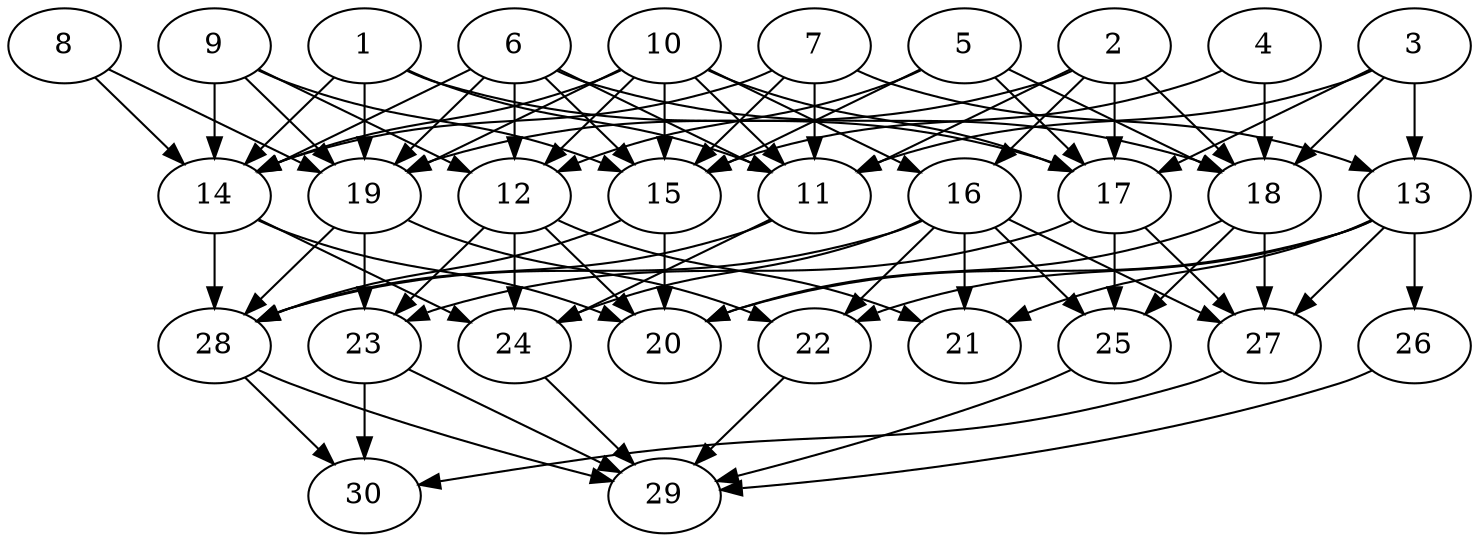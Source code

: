 // DAG automatically generated by daggen at Thu Oct  3 14:04:17 2019
// ./daggen --dot -n 30 --ccr 0.4 --fat 0.7 --regular 0.9 --density 0.6 --mindata 5242880 --maxdata 52428800 
digraph G {
  1 [size="87319040", alpha="0.15", expect_size="34927616"] 
  1 -> 11 [size ="34927616"]
  1 -> 14 [size ="34927616"]
  1 -> 17 [size ="34927616"]
  1 -> 19 [size ="34927616"]
  2 [size="13729280", alpha="0.04", expect_size="5491712"] 
  2 -> 11 [size ="5491712"]
  2 -> 16 [size ="5491712"]
  2 -> 17 [size ="5491712"]
  2 -> 18 [size ="5491712"]
  2 -> 19 [size ="5491712"]
  3 [size="66631680", alpha="0.06", expect_size="26652672"] 
  3 -> 11 [size ="26652672"]
  3 -> 13 [size ="26652672"]
  3 -> 17 [size ="26652672"]
  3 -> 18 [size ="26652672"]
  4 [size="96343040", alpha="0.01", expect_size="38537216"] 
  4 -> 15 [size ="38537216"]
  4 -> 18 [size ="38537216"]
  5 [size="68067840", alpha="0.01", expect_size="27227136"] 
  5 -> 12 [size ="27227136"]
  5 -> 15 [size ="27227136"]
  5 -> 17 [size ="27227136"]
  5 -> 18 [size ="27227136"]
  6 [size="91806720", alpha="0.08", expect_size="36722688"] 
  6 -> 11 [size ="36722688"]
  6 -> 12 [size ="36722688"]
  6 -> 14 [size ="36722688"]
  6 -> 15 [size ="36722688"]
  6 -> 18 [size ="36722688"]
  6 -> 19 [size ="36722688"]
  7 [size="120924160", alpha="0.10", expect_size="48369664"] 
  7 -> 11 [size ="48369664"]
  7 -> 13 [size ="48369664"]
  7 -> 14 [size ="48369664"]
  7 -> 15 [size ="48369664"]
  8 [size="68034560", alpha="0.03", expect_size="27213824"] 
  8 -> 14 [size ="27213824"]
  8 -> 19 [size ="27213824"]
  9 [size="98129920", alpha="0.01", expect_size="39251968"] 
  9 -> 12 [size ="39251968"]
  9 -> 14 [size ="39251968"]
  9 -> 15 [size ="39251968"]
  9 -> 19 [size ="39251968"]
  10 [size="62871040", alpha="0.09", expect_size="25148416"] 
  10 -> 11 [size ="25148416"]
  10 -> 12 [size ="25148416"]
  10 -> 14 [size ="25148416"]
  10 -> 15 [size ="25148416"]
  10 -> 16 [size ="25148416"]
  10 -> 17 [size ="25148416"]
  10 -> 19 [size ="25148416"]
  11 [size="115804160", alpha="0.17", expect_size="46321664"] 
  11 -> 24 [size ="46321664"]
  11 -> 28 [size ="46321664"]
  12 [size="85209600", alpha="0.18", expect_size="34083840"] 
  12 -> 20 [size ="34083840"]
  12 -> 21 [size ="34083840"]
  12 -> 23 [size ="34083840"]
  12 -> 24 [size ="34083840"]
  13 [size="109276160", alpha="0.18", expect_size="43710464"] 
  13 -> 20 [size ="43710464"]
  13 -> 21 [size ="43710464"]
  13 -> 22 [size ="43710464"]
  13 -> 26 [size ="43710464"]
  13 -> 27 [size ="43710464"]
  14 [size="27412480", alpha="0.10", expect_size="10964992"] 
  14 -> 20 [size ="10964992"]
  14 -> 24 [size ="10964992"]
  14 -> 28 [size ="10964992"]
  15 [size="35276800", alpha="0.09", expect_size="14110720"] 
  15 -> 20 [size ="14110720"]
  15 -> 28 [size ="14110720"]
  16 [size="43443200", alpha="0.02", expect_size="17377280"] 
  16 -> 21 [size ="17377280"]
  16 -> 22 [size ="17377280"]
  16 -> 24 [size ="17377280"]
  16 -> 25 [size ="17377280"]
  16 -> 27 [size ="17377280"]
  16 -> 28 [size ="17377280"]
  17 [size="90634240", alpha="0.19", expect_size="36253696"] 
  17 -> 23 [size ="36253696"]
  17 -> 25 [size ="36253696"]
  17 -> 27 [size ="36253696"]
  18 [size="34216960", alpha="0.15", expect_size="13686784"] 
  18 -> 20 [size ="13686784"]
  18 -> 25 [size ="13686784"]
  18 -> 27 [size ="13686784"]
  19 [size="52520960", alpha="0.13", expect_size="21008384"] 
  19 -> 22 [size ="21008384"]
  19 -> 23 [size ="21008384"]
  19 -> 28 [size ="21008384"]
  20 [size="57543680", alpha="0.18", expect_size="23017472"] 
  21 [size="112220160", alpha="0.15", expect_size="44888064"] 
  22 [size="93468160", alpha="0.12", expect_size="37387264"] 
  22 -> 29 [size ="37387264"]
  23 [size="80668160", alpha="0.19", expect_size="32267264"] 
  23 -> 29 [size ="32267264"]
  23 -> 30 [size ="32267264"]
  24 [size="66531840", alpha="0.20", expect_size="26612736"] 
  24 -> 29 [size ="26612736"]
  25 [size="125542400", alpha="0.10", expect_size="50216960"] 
  25 -> 29 [size ="50216960"]
  26 [size="63073280", alpha="0.13", expect_size="25229312"] 
  26 -> 29 [size ="25229312"]
  27 [size="74895360", alpha="0.14", expect_size="29958144"] 
  27 -> 30 [size ="29958144"]
  28 [size="69747200", alpha="0.05", expect_size="27898880"] 
  28 -> 29 [size ="27898880"]
  28 -> 30 [size ="27898880"]
  29 [size="42754560", alpha="0.11", expect_size="17101824"] 
  30 [size="117967360", alpha="0.04", expect_size="47186944"] 
}
